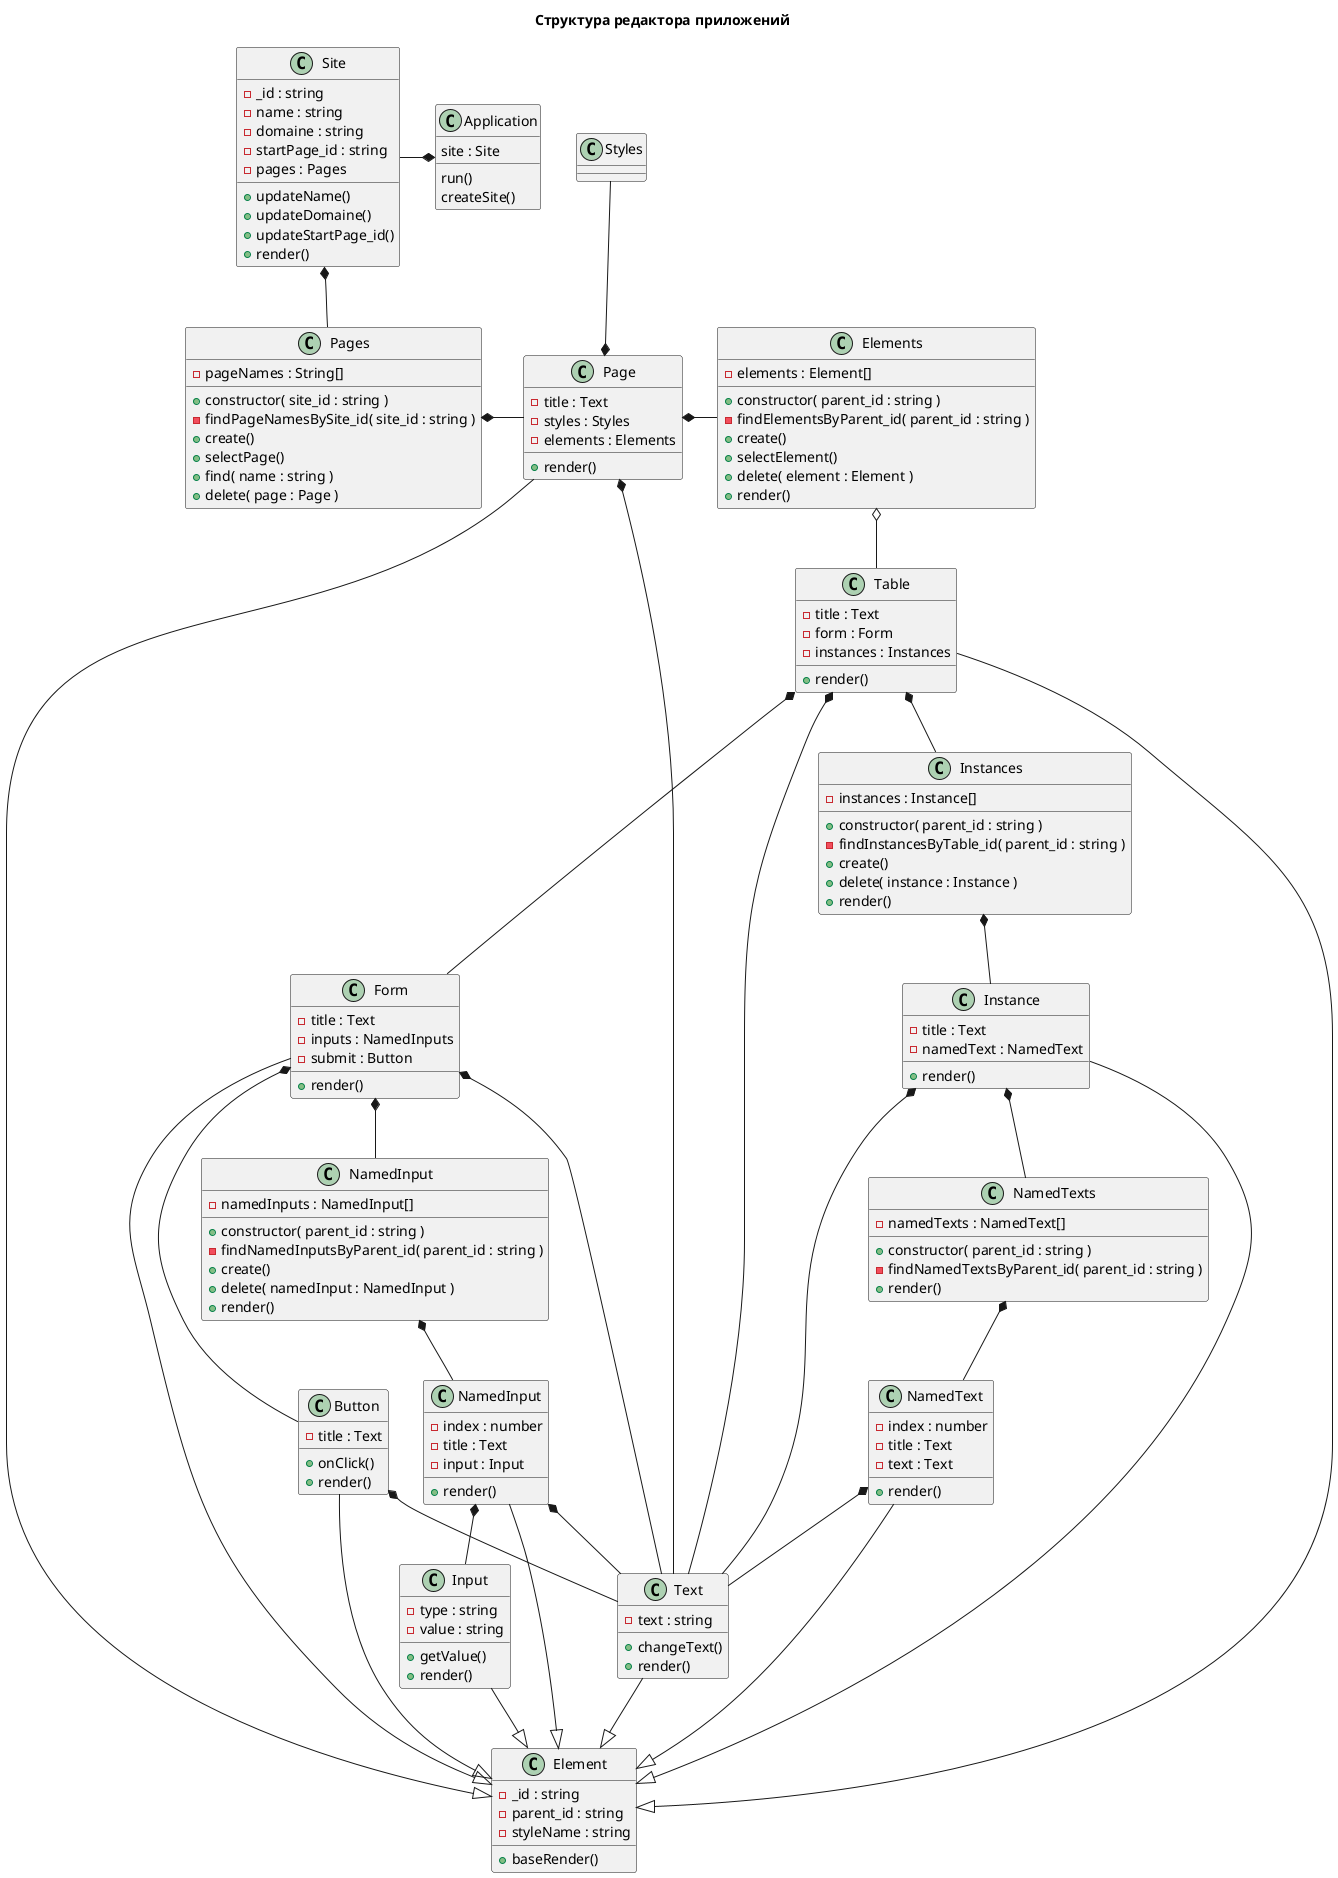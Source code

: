 @startuml
title Структура редактора приложений


class "Application" as Application {
    site : Site
    run()
    createSite()
}
Application *-r- Site

class "Site" as Site {
    - _id : string
    - name : string
    - domaine : string
    - startPage_id : string
    - pages : Pages
    + updateName()
    + updateDomaine()
    + updateStartPage_id()
    + render()
}
Site *-- Pages

class "Pages" as Pages {
    - pageNames : String[]
    + constructor( site_id : string )
    - findPageNamesBySite_id( site_id : string )
    + create()
    + selectPage()
    + find( name : string )
    + delete( page : Page )
}
Pages *-r- Page


class "Page" as Page {
    - title : Text
    - styles : Styles
    - elements : Elements
    + render()
}
Page  --|> Element
Page *-r- Elements
Page *-r- Text
Page *-u- Styles

class "Elements" as Elements {
    - elements : Element[]
    + constructor( parent_id : string )
    - findElementsByParent_id( parent_id : string )
    + create()
    + selectElement()
    + delete( element : Element )
    + render()
}
Elements o-- Table


class "Element" as Element {
    - _id : string    
    - parent_id : string
    - styleName : string
    + baseRender()
}

class "Table" as Table {
    - title : Text
    - form : Form
    - instances : Instances
    + render()
}
Table *-- Text
Table *-- Form
Table *-- Instances
Table --|> Element


class "Form" as Form {
    - title : Text
    - inputs : NamedInputs
    - submit : Button
    + render()
}
Form *-- Button
Form *-- NamedInputs
Form *-- Text
Form  --|> Element

class "NamedInput" as NamedInputs {
    - namedInputs : NamedInput[]
    + constructor( parent_id : string )
    - findNamedInputsByParent_id( parent_id : string )
    + create()   
    + delete( namedInput : NamedInput )
    + render()
}
NamedInputs *-- NamedInput


class "NamedInput" as NamedInput {
    - index : number
    - title : Text
    - input : Input
    + render()
}
NamedInput  --|> Element
NamedInput *-- Input
NamedInput *-- Text

class "Input" as Input {
    - type : string
    - value : string 
    + getValue()  
    + render()
}
Input  --|> Element

class "Button" as Button {  
    - title : Text
    + onClick()
    + render()
}
Button *-- Text
Button  --|> Element


class "Text" as Text {
    - text : string
    + changeText()
    + render()
}
Text --|> Element

class "Instances" as Instances {
    - instances : Instance[]
    + constructor( parent_id : string )
    - findInstancesByTable_id( parent_id : string )
    + create()
    + delete( instance : Instance )
    + render()
}
Instances *-- Instance

class "Instance" as Instance {  
    - title : Text
    - namedText : NamedText    
    + render()
}
Instance  --|> Element
Instance *-- Text
Instance *-- NamedTexts
class "NamedTexts" as NamedTexts {
    - namedTexts : NamedText[]
    + constructor( parent_id : string )
    - findNamedTextsByParent_id( parent_id : string ) 
    + render()
}
NamedTexts *-- NamedText

class "NamedText" as NamedText {
    - index : number
    - title : Text
    - text : Text
    + render()
}
NamedText  --|> Element
NamedText *-- Text
@enduml